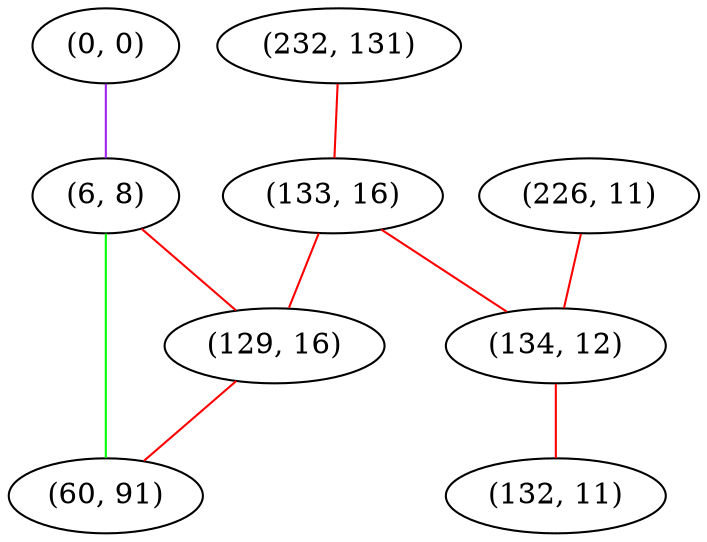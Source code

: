 graph "" {
"(232, 131)";
"(0, 0)";
"(6, 8)";
"(133, 16)";
"(129, 16)";
"(226, 11)";
"(60, 91)";
"(134, 12)";
"(132, 11)";
"(232, 131)" -- "(133, 16)"  [color=red, key=0, weight=1];
"(0, 0)" -- "(6, 8)"  [color=purple, key=0, weight=4];
"(6, 8)" -- "(129, 16)"  [color=red, key=0, weight=1];
"(6, 8)" -- "(60, 91)"  [color=green, key=0, weight=2];
"(133, 16)" -- "(134, 12)"  [color=red, key=0, weight=1];
"(133, 16)" -- "(129, 16)"  [color=red, key=0, weight=1];
"(129, 16)" -- "(60, 91)"  [color=red, key=0, weight=1];
"(226, 11)" -- "(134, 12)"  [color=red, key=0, weight=1];
"(134, 12)" -- "(132, 11)"  [color=red, key=0, weight=1];
}
